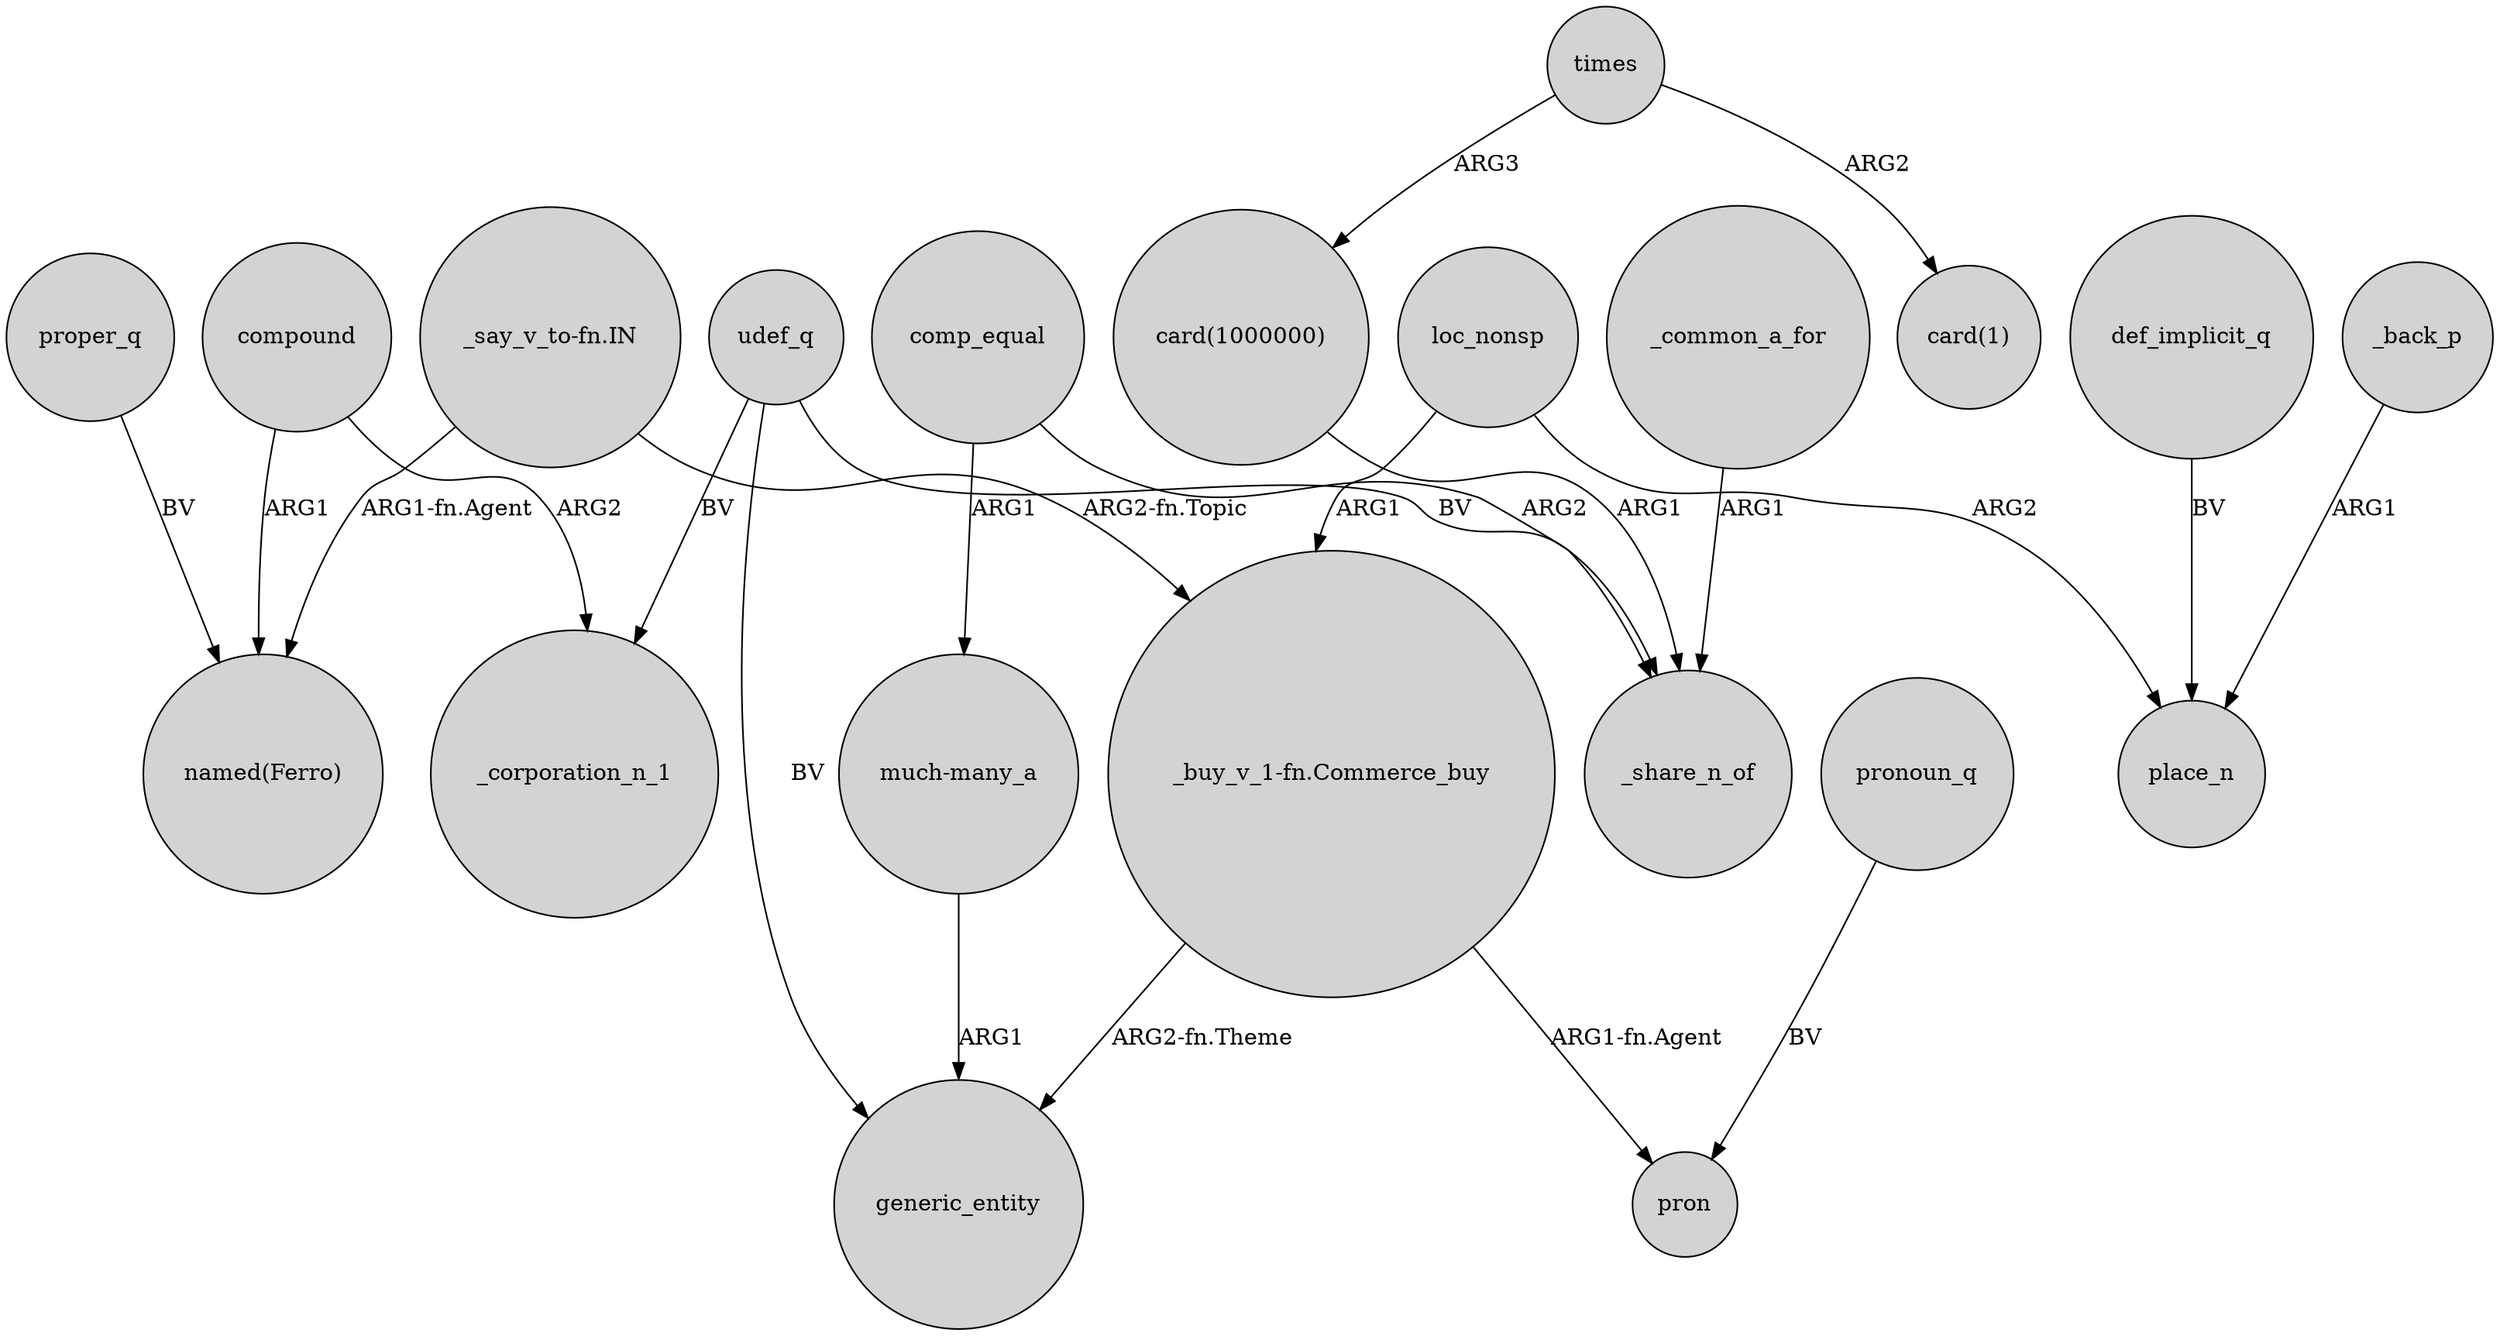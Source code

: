 digraph {
	node [shape=circle style=filled]
	proper_q -> "named(Ferro)" [label=BV]
	"_say_v_to-fn.IN" -> "_buy_v_1-fn.Commerce_buy" [label="ARG2-fn.Topic"]
	udef_q -> generic_entity [label=BV]
	"much-many_a" -> generic_entity [label=ARG1]
	"_buy_v_1-fn.Commerce_buy" -> pron [label="ARG1-fn.Agent"]
	"_say_v_to-fn.IN" -> "named(Ferro)" [label="ARG1-fn.Agent"]
	compound -> "named(Ferro)" [label=ARG1]
	comp_equal -> _share_n_of [label=ARG2]
	compound -> _corporation_n_1 [label=ARG2]
	comp_equal -> "much-many_a" [label=ARG1]
	def_implicit_q -> place_n [label=BV]
	pronoun_q -> pron [label=BV]
	udef_q -> _corporation_n_1 [label=BV]
	times -> "card(1)" [label=ARG2]
	times -> "card(1000000)" [label=ARG3]
	"_buy_v_1-fn.Commerce_buy" -> generic_entity [label="ARG2-fn.Theme"]
	_common_a_for -> _share_n_of [label=ARG1]
	udef_q -> _share_n_of [label=BV]
	"card(1000000)" -> _share_n_of [label=ARG1]
	loc_nonsp -> place_n [label=ARG2]
	_back_p -> place_n [label=ARG1]
	loc_nonsp -> "_buy_v_1-fn.Commerce_buy" [label=ARG1]
}
